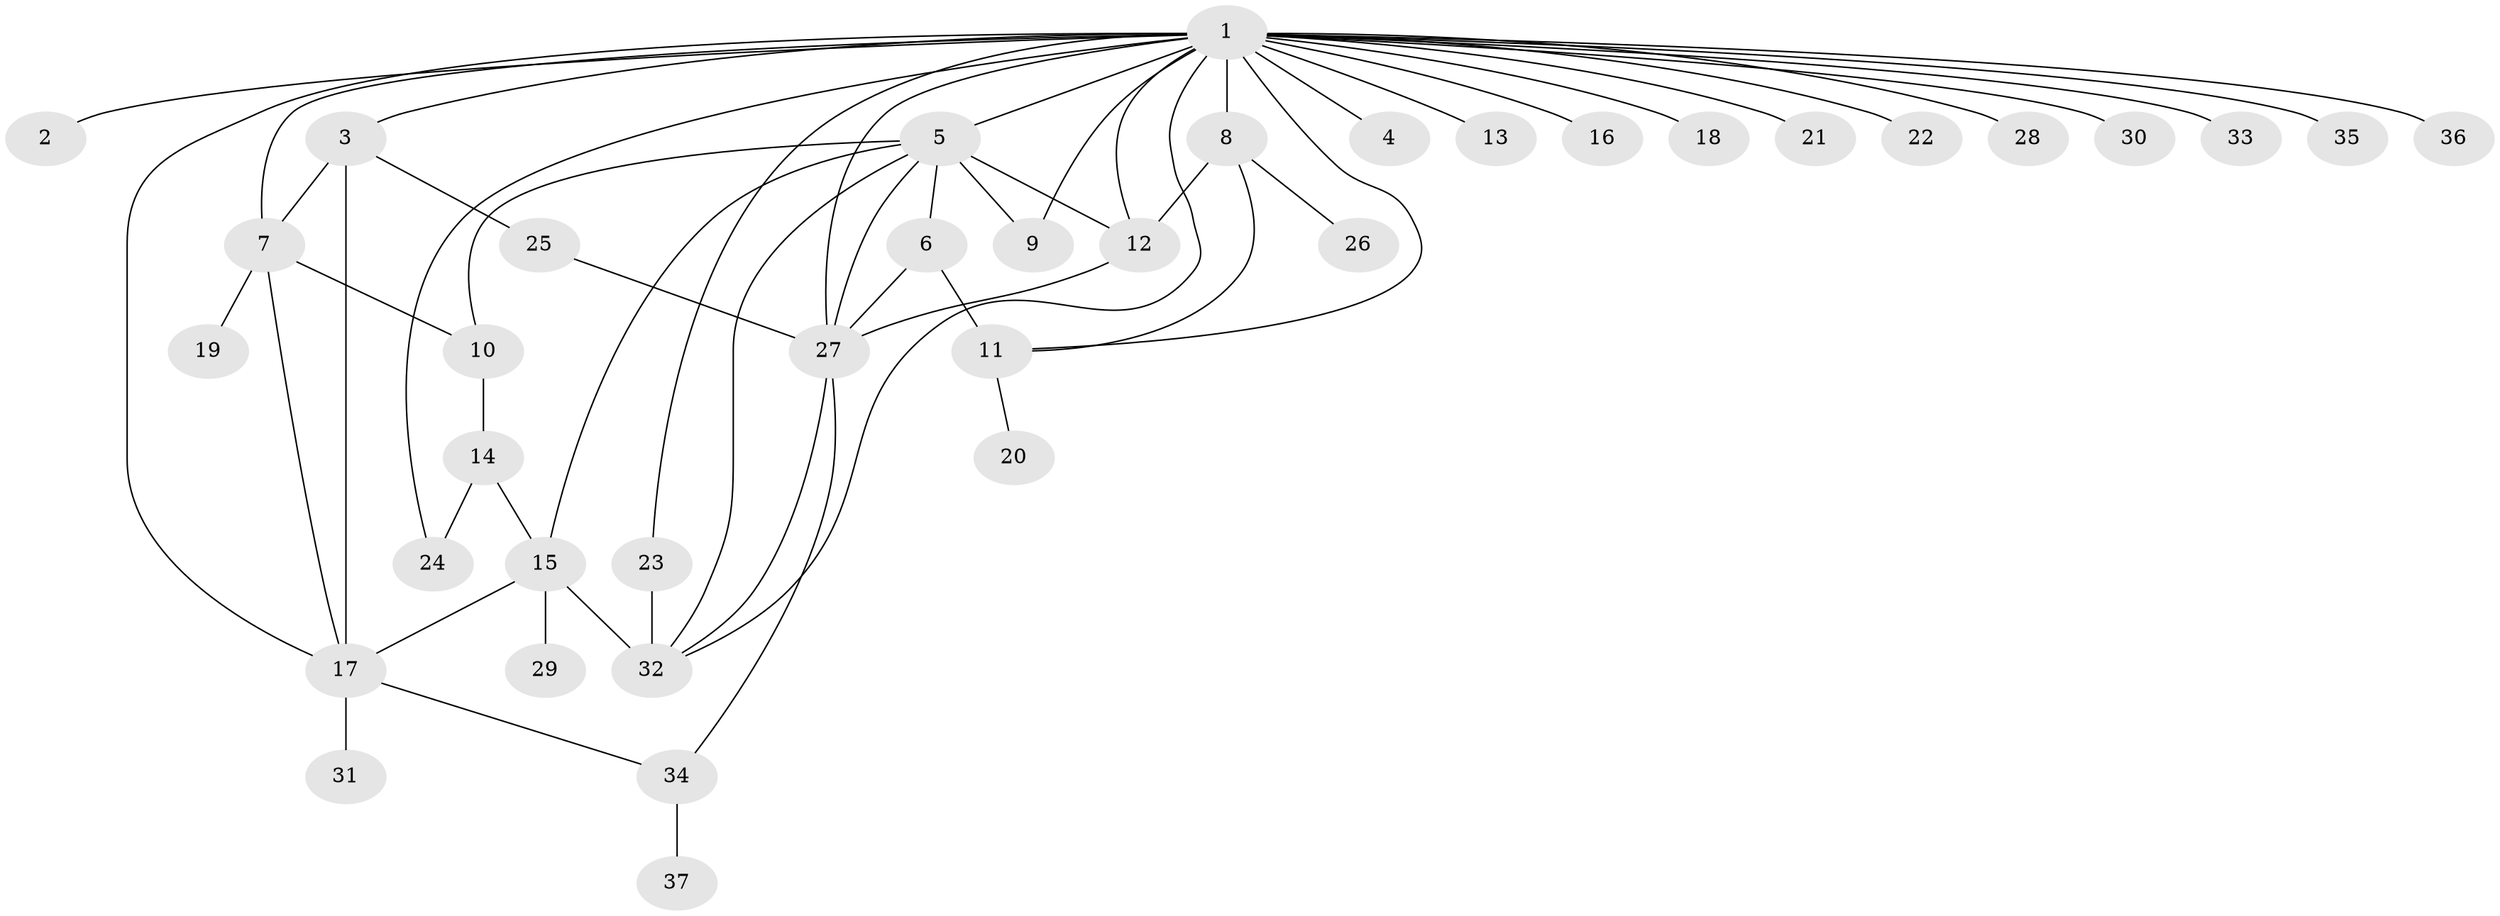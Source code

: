 // original degree distribution, {30: 0.014492753623188406, 1: 0.4492753623188406, 5: 0.028985507246376812, 2: 0.2463768115942029, 9: 0.043478260869565216, 3: 0.10144927536231885, 6: 0.028985507246376812, 7: 0.014492753623188406, 4: 0.057971014492753624, 8: 0.014492753623188406}
// Generated by graph-tools (version 1.1) at 2025/35/03/09/25 02:35:30]
// undirected, 37 vertices, 57 edges
graph export_dot {
graph [start="1"]
  node [color=gray90,style=filled];
  1;
  2;
  3;
  4;
  5;
  6;
  7;
  8;
  9;
  10;
  11;
  12;
  13;
  14;
  15;
  16;
  17;
  18;
  19;
  20;
  21;
  22;
  23;
  24;
  25;
  26;
  27;
  28;
  29;
  30;
  31;
  32;
  33;
  34;
  35;
  36;
  37;
  1 -- 2 [weight=1.0];
  1 -- 3 [weight=1.0];
  1 -- 4 [weight=2.0];
  1 -- 5 [weight=2.0];
  1 -- 7 [weight=1.0];
  1 -- 8 [weight=1.0];
  1 -- 9 [weight=2.0];
  1 -- 11 [weight=1.0];
  1 -- 12 [weight=1.0];
  1 -- 13 [weight=1.0];
  1 -- 16 [weight=1.0];
  1 -- 17 [weight=1.0];
  1 -- 18 [weight=1.0];
  1 -- 21 [weight=1.0];
  1 -- 22 [weight=1.0];
  1 -- 23 [weight=1.0];
  1 -- 24 [weight=1.0];
  1 -- 27 [weight=1.0];
  1 -- 28 [weight=1.0];
  1 -- 30 [weight=1.0];
  1 -- 32 [weight=1.0];
  1 -- 33 [weight=1.0];
  1 -- 35 [weight=1.0];
  1 -- 36 [weight=1.0];
  3 -- 7 [weight=1.0];
  3 -- 17 [weight=1.0];
  3 -- 25 [weight=1.0];
  5 -- 6 [weight=1.0];
  5 -- 9 [weight=2.0];
  5 -- 10 [weight=1.0];
  5 -- 12 [weight=1.0];
  5 -- 15 [weight=1.0];
  5 -- 27 [weight=1.0];
  5 -- 32 [weight=1.0];
  6 -- 11 [weight=4.0];
  6 -- 27 [weight=1.0];
  7 -- 10 [weight=1.0];
  7 -- 17 [weight=1.0];
  7 -- 19 [weight=1.0];
  8 -- 11 [weight=1.0];
  8 -- 12 [weight=1.0];
  8 -- 26 [weight=1.0];
  10 -- 14 [weight=4.0];
  11 -- 20 [weight=1.0];
  12 -- 27 [weight=1.0];
  14 -- 15 [weight=1.0];
  14 -- 24 [weight=1.0];
  15 -- 17 [weight=1.0];
  15 -- 29 [weight=1.0];
  15 -- 32 [weight=2.0];
  17 -- 31 [weight=1.0];
  17 -- 34 [weight=1.0];
  23 -- 32 [weight=3.0];
  25 -- 27 [weight=1.0];
  27 -- 32 [weight=1.0];
  27 -- 34 [weight=1.0];
  34 -- 37 [weight=1.0];
}
